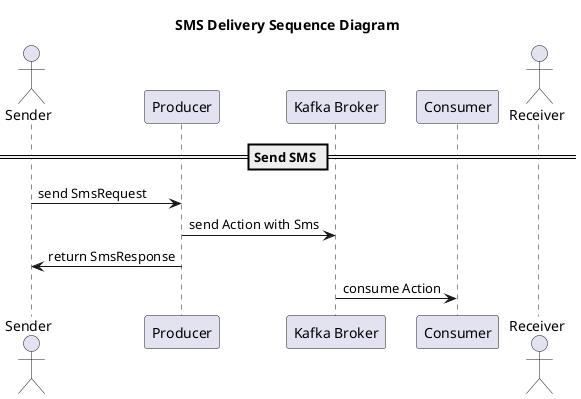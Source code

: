 @startuml

title SMS Delivery Sequence Diagram

actor "Sender" as S
participant "Producer" as P
participant "Kafka Broker" as B
participant "Consumer" as C
actor "Receiver" as R


== Send SMS ==
S -> P: send SmsRequest
P -> B: send Action with Sms
S <- P: return SmsResponse
B -> C: consume Action
@enduml